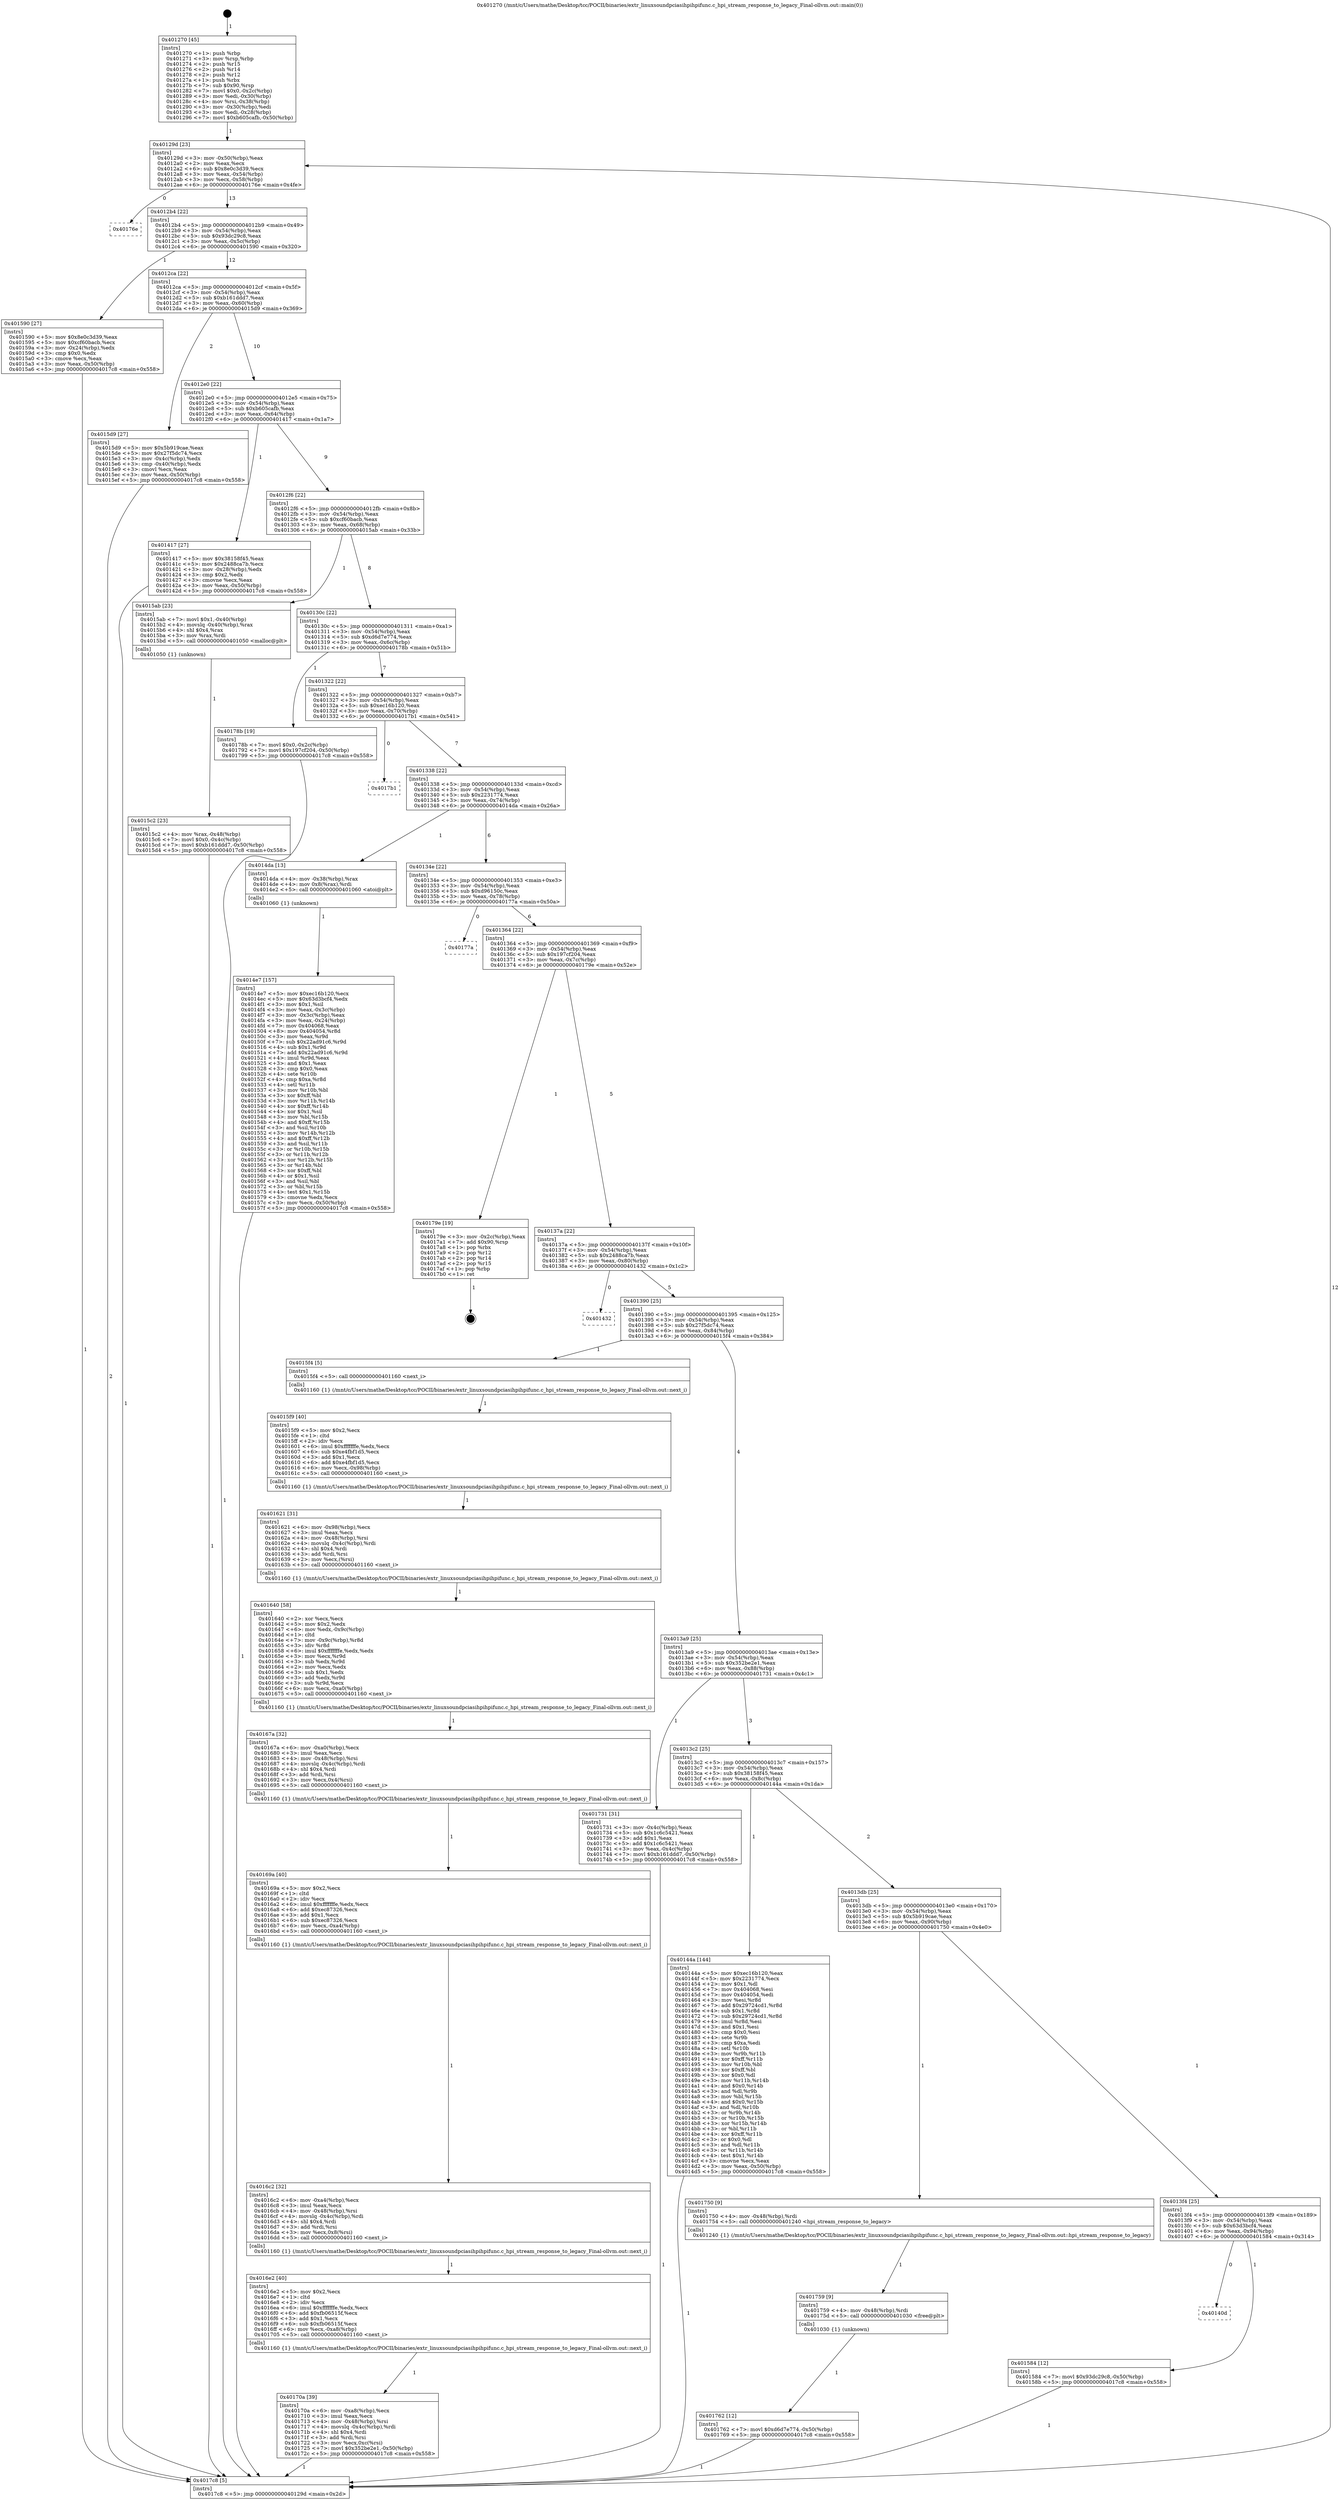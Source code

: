 digraph "0x401270" {
  label = "0x401270 (/mnt/c/Users/mathe/Desktop/tcc/POCII/binaries/extr_linuxsoundpciasihpihpifunc.c_hpi_stream_response_to_legacy_Final-ollvm.out::main(0))"
  labelloc = "t"
  node[shape=record]

  Entry [label="",width=0.3,height=0.3,shape=circle,fillcolor=black,style=filled]
  "0x40129d" [label="{
     0x40129d [23]\l
     | [instrs]\l
     &nbsp;&nbsp;0x40129d \<+3\>: mov -0x50(%rbp),%eax\l
     &nbsp;&nbsp;0x4012a0 \<+2\>: mov %eax,%ecx\l
     &nbsp;&nbsp;0x4012a2 \<+6\>: sub $0x8e0c3d39,%ecx\l
     &nbsp;&nbsp;0x4012a8 \<+3\>: mov %eax,-0x54(%rbp)\l
     &nbsp;&nbsp;0x4012ab \<+3\>: mov %ecx,-0x58(%rbp)\l
     &nbsp;&nbsp;0x4012ae \<+6\>: je 000000000040176e \<main+0x4fe\>\l
  }"]
  "0x40176e" [label="{
     0x40176e\l
  }", style=dashed]
  "0x4012b4" [label="{
     0x4012b4 [22]\l
     | [instrs]\l
     &nbsp;&nbsp;0x4012b4 \<+5\>: jmp 00000000004012b9 \<main+0x49\>\l
     &nbsp;&nbsp;0x4012b9 \<+3\>: mov -0x54(%rbp),%eax\l
     &nbsp;&nbsp;0x4012bc \<+5\>: sub $0x93dc29c8,%eax\l
     &nbsp;&nbsp;0x4012c1 \<+3\>: mov %eax,-0x5c(%rbp)\l
     &nbsp;&nbsp;0x4012c4 \<+6\>: je 0000000000401590 \<main+0x320\>\l
  }"]
  Exit [label="",width=0.3,height=0.3,shape=circle,fillcolor=black,style=filled,peripheries=2]
  "0x401590" [label="{
     0x401590 [27]\l
     | [instrs]\l
     &nbsp;&nbsp;0x401590 \<+5\>: mov $0x8e0c3d39,%eax\l
     &nbsp;&nbsp;0x401595 \<+5\>: mov $0xcf60bacb,%ecx\l
     &nbsp;&nbsp;0x40159a \<+3\>: mov -0x24(%rbp),%edx\l
     &nbsp;&nbsp;0x40159d \<+3\>: cmp $0x0,%edx\l
     &nbsp;&nbsp;0x4015a0 \<+3\>: cmove %ecx,%eax\l
     &nbsp;&nbsp;0x4015a3 \<+3\>: mov %eax,-0x50(%rbp)\l
     &nbsp;&nbsp;0x4015a6 \<+5\>: jmp 00000000004017c8 \<main+0x558\>\l
  }"]
  "0x4012ca" [label="{
     0x4012ca [22]\l
     | [instrs]\l
     &nbsp;&nbsp;0x4012ca \<+5\>: jmp 00000000004012cf \<main+0x5f\>\l
     &nbsp;&nbsp;0x4012cf \<+3\>: mov -0x54(%rbp),%eax\l
     &nbsp;&nbsp;0x4012d2 \<+5\>: sub $0xb161ddd7,%eax\l
     &nbsp;&nbsp;0x4012d7 \<+3\>: mov %eax,-0x60(%rbp)\l
     &nbsp;&nbsp;0x4012da \<+6\>: je 00000000004015d9 \<main+0x369\>\l
  }"]
  "0x401762" [label="{
     0x401762 [12]\l
     | [instrs]\l
     &nbsp;&nbsp;0x401762 \<+7\>: movl $0xd6d7e774,-0x50(%rbp)\l
     &nbsp;&nbsp;0x401769 \<+5\>: jmp 00000000004017c8 \<main+0x558\>\l
  }"]
  "0x4015d9" [label="{
     0x4015d9 [27]\l
     | [instrs]\l
     &nbsp;&nbsp;0x4015d9 \<+5\>: mov $0x5b919cae,%eax\l
     &nbsp;&nbsp;0x4015de \<+5\>: mov $0x27f5dc74,%ecx\l
     &nbsp;&nbsp;0x4015e3 \<+3\>: mov -0x4c(%rbp),%edx\l
     &nbsp;&nbsp;0x4015e6 \<+3\>: cmp -0x40(%rbp),%edx\l
     &nbsp;&nbsp;0x4015e9 \<+3\>: cmovl %ecx,%eax\l
     &nbsp;&nbsp;0x4015ec \<+3\>: mov %eax,-0x50(%rbp)\l
     &nbsp;&nbsp;0x4015ef \<+5\>: jmp 00000000004017c8 \<main+0x558\>\l
  }"]
  "0x4012e0" [label="{
     0x4012e0 [22]\l
     | [instrs]\l
     &nbsp;&nbsp;0x4012e0 \<+5\>: jmp 00000000004012e5 \<main+0x75\>\l
     &nbsp;&nbsp;0x4012e5 \<+3\>: mov -0x54(%rbp),%eax\l
     &nbsp;&nbsp;0x4012e8 \<+5\>: sub $0xb605cafb,%eax\l
     &nbsp;&nbsp;0x4012ed \<+3\>: mov %eax,-0x64(%rbp)\l
     &nbsp;&nbsp;0x4012f0 \<+6\>: je 0000000000401417 \<main+0x1a7\>\l
  }"]
  "0x401759" [label="{
     0x401759 [9]\l
     | [instrs]\l
     &nbsp;&nbsp;0x401759 \<+4\>: mov -0x48(%rbp),%rdi\l
     &nbsp;&nbsp;0x40175d \<+5\>: call 0000000000401030 \<free@plt\>\l
     | [calls]\l
     &nbsp;&nbsp;0x401030 \{1\} (unknown)\l
  }"]
  "0x401417" [label="{
     0x401417 [27]\l
     | [instrs]\l
     &nbsp;&nbsp;0x401417 \<+5\>: mov $0x38158f45,%eax\l
     &nbsp;&nbsp;0x40141c \<+5\>: mov $0x2488ca7b,%ecx\l
     &nbsp;&nbsp;0x401421 \<+3\>: mov -0x28(%rbp),%edx\l
     &nbsp;&nbsp;0x401424 \<+3\>: cmp $0x2,%edx\l
     &nbsp;&nbsp;0x401427 \<+3\>: cmovne %ecx,%eax\l
     &nbsp;&nbsp;0x40142a \<+3\>: mov %eax,-0x50(%rbp)\l
     &nbsp;&nbsp;0x40142d \<+5\>: jmp 00000000004017c8 \<main+0x558\>\l
  }"]
  "0x4012f6" [label="{
     0x4012f6 [22]\l
     | [instrs]\l
     &nbsp;&nbsp;0x4012f6 \<+5\>: jmp 00000000004012fb \<main+0x8b\>\l
     &nbsp;&nbsp;0x4012fb \<+3\>: mov -0x54(%rbp),%eax\l
     &nbsp;&nbsp;0x4012fe \<+5\>: sub $0xcf60bacb,%eax\l
     &nbsp;&nbsp;0x401303 \<+3\>: mov %eax,-0x68(%rbp)\l
     &nbsp;&nbsp;0x401306 \<+6\>: je 00000000004015ab \<main+0x33b\>\l
  }"]
  "0x4017c8" [label="{
     0x4017c8 [5]\l
     | [instrs]\l
     &nbsp;&nbsp;0x4017c8 \<+5\>: jmp 000000000040129d \<main+0x2d\>\l
  }"]
  "0x401270" [label="{
     0x401270 [45]\l
     | [instrs]\l
     &nbsp;&nbsp;0x401270 \<+1\>: push %rbp\l
     &nbsp;&nbsp;0x401271 \<+3\>: mov %rsp,%rbp\l
     &nbsp;&nbsp;0x401274 \<+2\>: push %r15\l
     &nbsp;&nbsp;0x401276 \<+2\>: push %r14\l
     &nbsp;&nbsp;0x401278 \<+2\>: push %r12\l
     &nbsp;&nbsp;0x40127a \<+1\>: push %rbx\l
     &nbsp;&nbsp;0x40127b \<+7\>: sub $0x90,%rsp\l
     &nbsp;&nbsp;0x401282 \<+7\>: movl $0x0,-0x2c(%rbp)\l
     &nbsp;&nbsp;0x401289 \<+3\>: mov %edi,-0x30(%rbp)\l
     &nbsp;&nbsp;0x40128c \<+4\>: mov %rsi,-0x38(%rbp)\l
     &nbsp;&nbsp;0x401290 \<+3\>: mov -0x30(%rbp),%edi\l
     &nbsp;&nbsp;0x401293 \<+3\>: mov %edi,-0x28(%rbp)\l
     &nbsp;&nbsp;0x401296 \<+7\>: movl $0xb605cafb,-0x50(%rbp)\l
  }"]
  "0x40170a" [label="{
     0x40170a [39]\l
     | [instrs]\l
     &nbsp;&nbsp;0x40170a \<+6\>: mov -0xa8(%rbp),%ecx\l
     &nbsp;&nbsp;0x401710 \<+3\>: imul %eax,%ecx\l
     &nbsp;&nbsp;0x401713 \<+4\>: mov -0x48(%rbp),%rsi\l
     &nbsp;&nbsp;0x401717 \<+4\>: movslq -0x4c(%rbp),%rdi\l
     &nbsp;&nbsp;0x40171b \<+4\>: shl $0x4,%rdi\l
     &nbsp;&nbsp;0x40171f \<+3\>: add %rdi,%rsi\l
     &nbsp;&nbsp;0x401722 \<+3\>: mov %ecx,0xc(%rsi)\l
     &nbsp;&nbsp;0x401725 \<+7\>: movl $0x352be2e1,-0x50(%rbp)\l
     &nbsp;&nbsp;0x40172c \<+5\>: jmp 00000000004017c8 \<main+0x558\>\l
  }"]
  "0x4015ab" [label="{
     0x4015ab [23]\l
     | [instrs]\l
     &nbsp;&nbsp;0x4015ab \<+7\>: movl $0x1,-0x40(%rbp)\l
     &nbsp;&nbsp;0x4015b2 \<+4\>: movslq -0x40(%rbp),%rax\l
     &nbsp;&nbsp;0x4015b6 \<+4\>: shl $0x4,%rax\l
     &nbsp;&nbsp;0x4015ba \<+3\>: mov %rax,%rdi\l
     &nbsp;&nbsp;0x4015bd \<+5\>: call 0000000000401050 \<malloc@plt\>\l
     | [calls]\l
     &nbsp;&nbsp;0x401050 \{1\} (unknown)\l
  }"]
  "0x40130c" [label="{
     0x40130c [22]\l
     | [instrs]\l
     &nbsp;&nbsp;0x40130c \<+5\>: jmp 0000000000401311 \<main+0xa1\>\l
     &nbsp;&nbsp;0x401311 \<+3\>: mov -0x54(%rbp),%eax\l
     &nbsp;&nbsp;0x401314 \<+5\>: sub $0xd6d7e774,%eax\l
     &nbsp;&nbsp;0x401319 \<+3\>: mov %eax,-0x6c(%rbp)\l
     &nbsp;&nbsp;0x40131c \<+6\>: je 000000000040178b \<main+0x51b\>\l
  }"]
  "0x4016e2" [label="{
     0x4016e2 [40]\l
     | [instrs]\l
     &nbsp;&nbsp;0x4016e2 \<+5\>: mov $0x2,%ecx\l
     &nbsp;&nbsp;0x4016e7 \<+1\>: cltd\l
     &nbsp;&nbsp;0x4016e8 \<+2\>: idiv %ecx\l
     &nbsp;&nbsp;0x4016ea \<+6\>: imul $0xfffffffe,%edx,%ecx\l
     &nbsp;&nbsp;0x4016f0 \<+6\>: add $0xfb06515f,%ecx\l
     &nbsp;&nbsp;0x4016f6 \<+3\>: add $0x1,%ecx\l
     &nbsp;&nbsp;0x4016f9 \<+6\>: sub $0xfb06515f,%ecx\l
     &nbsp;&nbsp;0x4016ff \<+6\>: mov %ecx,-0xa8(%rbp)\l
     &nbsp;&nbsp;0x401705 \<+5\>: call 0000000000401160 \<next_i\>\l
     | [calls]\l
     &nbsp;&nbsp;0x401160 \{1\} (/mnt/c/Users/mathe/Desktop/tcc/POCII/binaries/extr_linuxsoundpciasihpihpifunc.c_hpi_stream_response_to_legacy_Final-ollvm.out::next_i)\l
  }"]
  "0x40178b" [label="{
     0x40178b [19]\l
     | [instrs]\l
     &nbsp;&nbsp;0x40178b \<+7\>: movl $0x0,-0x2c(%rbp)\l
     &nbsp;&nbsp;0x401792 \<+7\>: movl $0x197cf204,-0x50(%rbp)\l
     &nbsp;&nbsp;0x401799 \<+5\>: jmp 00000000004017c8 \<main+0x558\>\l
  }"]
  "0x401322" [label="{
     0x401322 [22]\l
     | [instrs]\l
     &nbsp;&nbsp;0x401322 \<+5\>: jmp 0000000000401327 \<main+0xb7\>\l
     &nbsp;&nbsp;0x401327 \<+3\>: mov -0x54(%rbp),%eax\l
     &nbsp;&nbsp;0x40132a \<+5\>: sub $0xec16b120,%eax\l
     &nbsp;&nbsp;0x40132f \<+3\>: mov %eax,-0x70(%rbp)\l
     &nbsp;&nbsp;0x401332 \<+6\>: je 00000000004017b1 \<main+0x541\>\l
  }"]
  "0x4016c2" [label="{
     0x4016c2 [32]\l
     | [instrs]\l
     &nbsp;&nbsp;0x4016c2 \<+6\>: mov -0xa4(%rbp),%ecx\l
     &nbsp;&nbsp;0x4016c8 \<+3\>: imul %eax,%ecx\l
     &nbsp;&nbsp;0x4016cb \<+4\>: mov -0x48(%rbp),%rsi\l
     &nbsp;&nbsp;0x4016cf \<+4\>: movslq -0x4c(%rbp),%rdi\l
     &nbsp;&nbsp;0x4016d3 \<+4\>: shl $0x4,%rdi\l
     &nbsp;&nbsp;0x4016d7 \<+3\>: add %rdi,%rsi\l
     &nbsp;&nbsp;0x4016da \<+3\>: mov %ecx,0x8(%rsi)\l
     &nbsp;&nbsp;0x4016dd \<+5\>: call 0000000000401160 \<next_i\>\l
     | [calls]\l
     &nbsp;&nbsp;0x401160 \{1\} (/mnt/c/Users/mathe/Desktop/tcc/POCII/binaries/extr_linuxsoundpciasihpihpifunc.c_hpi_stream_response_to_legacy_Final-ollvm.out::next_i)\l
  }"]
  "0x4017b1" [label="{
     0x4017b1\l
  }", style=dashed]
  "0x401338" [label="{
     0x401338 [22]\l
     | [instrs]\l
     &nbsp;&nbsp;0x401338 \<+5\>: jmp 000000000040133d \<main+0xcd\>\l
     &nbsp;&nbsp;0x40133d \<+3\>: mov -0x54(%rbp),%eax\l
     &nbsp;&nbsp;0x401340 \<+5\>: sub $0x2231774,%eax\l
     &nbsp;&nbsp;0x401345 \<+3\>: mov %eax,-0x74(%rbp)\l
     &nbsp;&nbsp;0x401348 \<+6\>: je 00000000004014da \<main+0x26a\>\l
  }"]
  "0x40169a" [label="{
     0x40169a [40]\l
     | [instrs]\l
     &nbsp;&nbsp;0x40169a \<+5\>: mov $0x2,%ecx\l
     &nbsp;&nbsp;0x40169f \<+1\>: cltd\l
     &nbsp;&nbsp;0x4016a0 \<+2\>: idiv %ecx\l
     &nbsp;&nbsp;0x4016a2 \<+6\>: imul $0xfffffffe,%edx,%ecx\l
     &nbsp;&nbsp;0x4016a8 \<+6\>: add $0xec87326,%ecx\l
     &nbsp;&nbsp;0x4016ae \<+3\>: add $0x1,%ecx\l
     &nbsp;&nbsp;0x4016b1 \<+6\>: sub $0xec87326,%ecx\l
     &nbsp;&nbsp;0x4016b7 \<+6\>: mov %ecx,-0xa4(%rbp)\l
     &nbsp;&nbsp;0x4016bd \<+5\>: call 0000000000401160 \<next_i\>\l
     | [calls]\l
     &nbsp;&nbsp;0x401160 \{1\} (/mnt/c/Users/mathe/Desktop/tcc/POCII/binaries/extr_linuxsoundpciasihpihpifunc.c_hpi_stream_response_to_legacy_Final-ollvm.out::next_i)\l
  }"]
  "0x4014da" [label="{
     0x4014da [13]\l
     | [instrs]\l
     &nbsp;&nbsp;0x4014da \<+4\>: mov -0x38(%rbp),%rax\l
     &nbsp;&nbsp;0x4014de \<+4\>: mov 0x8(%rax),%rdi\l
     &nbsp;&nbsp;0x4014e2 \<+5\>: call 0000000000401060 \<atoi@plt\>\l
     | [calls]\l
     &nbsp;&nbsp;0x401060 \{1\} (unknown)\l
  }"]
  "0x40134e" [label="{
     0x40134e [22]\l
     | [instrs]\l
     &nbsp;&nbsp;0x40134e \<+5\>: jmp 0000000000401353 \<main+0xe3\>\l
     &nbsp;&nbsp;0x401353 \<+3\>: mov -0x54(%rbp),%eax\l
     &nbsp;&nbsp;0x401356 \<+5\>: sub $0xd96150c,%eax\l
     &nbsp;&nbsp;0x40135b \<+3\>: mov %eax,-0x78(%rbp)\l
     &nbsp;&nbsp;0x40135e \<+6\>: je 000000000040177a \<main+0x50a\>\l
  }"]
  "0x40167a" [label="{
     0x40167a [32]\l
     | [instrs]\l
     &nbsp;&nbsp;0x40167a \<+6\>: mov -0xa0(%rbp),%ecx\l
     &nbsp;&nbsp;0x401680 \<+3\>: imul %eax,%ecx\l
     &nbsp;&nbsp;0x401683 \<+4\>: mov -0x48(%rbp),%rsi\l
     &nbsp;&nbsp;0x401687 \<+4\>: movslq -0x4c(%rbp),%rdi\l
     &nbsp;&nbsp;0x40168b \<+4\>: shl $0x4,%rdi\l
     &nbsp;&nbsp;0x40168f \<+3\>: add %rdi,%rsi\l
     &nbsp;&nbsp;0x401692 \<+3\>: mov %ecx,0x4(%rsi)\l
     &nbsp;&nbsp;0x401695 \<+5\>: call 0000000000401160 \<next_i\>\l
     | [calls]\l
     &nbsp;&nbsp;0x401160 \{1\} (/mnt/c/Users/mathe/Desktop/tcc/POCII/binaries/extr_linuxsoundpciasihpihpifunc.c_hpi_stream_response_to_legacy_Final-ollvm.out::next_i)\l
  }"]
  "0x40177a" [label="{
     0x40177a\l
  }", style=dashed]
  "0x401364" [label="{
     0x401364 [22]\l
     | [instrs]\l
     &nbsp;&nbsp;0x401364 \<+5\>: jmp 0000000000401369 \<main+0xf9\>\l
     &nbsp;&nbsp;0x401369 \<+3\>: mov -0x54(%rbp),%eax\l
     &nbsp;&nbsp;0x40136c \<+5\>: sub $0x197cf204,%eax\l
     &nbsp;&nbsp;0x401371 \<+3\>: mov %eax,-0x7c(%rbp)\l
     &nbsp;&nbsp;0x401374 \<+6\>: je 000000000040179e \<main+0x52e\>\l
  }"]
  "0x401640" [label="{
     0x401640 [58]\l
     | [instrs]\l
     &nbsp;&nbsp;0x401640 \<+2\>: xor %ecx,%ecx\l
     &nbsp;&nbsp;0x401642 \<+5\>: mov $0x2,%edx\l
     &nbsp;&nbsp;0x401647 \<+6\>: mov %edx,-0x9c(%rbp)\l
     &nbsp;&nbsp;0x40164d \<+1\>: cltd\l
     &nbsp;&nbsp;0x40164e \<+7\>: mov -0x9c(%rbp),%r8d\l
     &nbsp;&nbsp;0x401655 \<+3\>: idiv %r8d\l
     &nbsp;&nbsp;0x401658 \<+6\>: imul $0xfffffffe,%edx,%edx\l
     &nbsp;&nbsp;0x40165e \<+3\>: mov %ecx,%r9d\l
     &nbsp;&nbsp;0x401661 \<+3\>: sub %edx,%r9d\l
     &nbsp;&nbsp;0x401664 \<+2\>: mov %ecx,%edx\l
     &nbsp;&nbsp;0x401666 \<+3\>: sub $0x1,%edx\l
     &nbsp;&nbsp;0x401669 \<+3\>: add %edx,%r9d\l
     &nbsp;&nbsp;0x40166c \<+3\>: sub %r9d,%ecx\l
     &nbsp;&nbsp;0x40166f \<+6\>: mov %ecx,-0xa0(%rbp)\l
     &nbsp;&nbsp;0x401675 \<+5\>: call 0000000000401160 \<next_i\>\l
     | [calls]\l
     &nbsp;&nbsp;0x401160 \{1\} (/mnt/c/Users/mathe/Desktop/tcc/POCII/binaries/extr_linuxsoundpciasihpihpifunc.c_hpi_stream_response_to_legacy_Final-ollvm.out::next_i)\l
  }"]
  "0x40179e" [label="{
     0x40179e [19]\l
     | [instrs]\l
     &nbsp;&nbsp;0x40179e \<+3\>: mov -0x2c(%rbp),%eax\l
     &nbsp;&nbsp;0x4017a1 \<+7\>: add $0x90,%rsp\l
     &nbsp;&nbsp;0x4017a8 \<+1\>: pop %rbx\l
     &nbsp;&nbsp;0x4017a9 \<+2\>: pop %r12\l
     &nbsp;&nbsp;0x4017ab \<+2\>: pop %r14\l
     &nbsp;&nbsp;0x4017ad \<+2\>: pop %r15\l
     &nbsp;&nbsp;0x4017af \<+1\>: pop %rbp\l
     &nbsp;&nbsp;0x4017b0 \<+1\>: ret\l
  }"]
  "0x40137a" [label="{
     0x40137a [22]\l
     | [instrs]\l
     &nbsp;&nbsp;0x40137a \<+5\>: jmp 000000000040137f \<main+0x10f\>\l
     &nbsp;&nbsp;0x40137f \<+3\>: mov -0x54(%rbp),%eax\l
     &nbsp;&nbsp;0x401382 \<+5\>: sub $0x2488ca7b,%eax\l
     &nbsp;&nbsp;0x401387 \<+3\>: mov %eax,-0x80(%rbp)\l
     &nbsp;&nbsp;0x40138a \<+6\>: je 0000000000401432 \<main+0x1c2\>\l
  }"]
  "0x401621" [label="{
     0x401621 [31]\l
     | [instrs]\l
     &nbsp;&nbsp;0x401621 \<+6\>: mov -0x98(%rbp),%ecx\l
     &nbsp;&nbsp;0x401627 \<+3\>: imul %eax,%ecx\l
     &nbsp;&nbsp;0x40162a \<+4\>: mov -0x48(%rbp),%rsi\l
     &nbsp;&nbsp;0x40162e \<+4\>: movslq -0x4c(%rbp),%rdi\l
     &nbsp;&nbsp;0x401632 \<+4\>: shl $0x4,%rdi\l
     &nbsp;&nbsp;0x401636 \<+3\>: add %rdi,%rsi\l
     &nbsp;&nbsp;0x401639 \<+2\>: mov %ecx,(%rsi)\l
     &nbsp;&nbsp;0x40163b \<+5\>: call 0000000000401160 \<next_i\>\l
     | [calls]\l
     &nbsp;&nbsp;0x401160 \{1\} (/mnt/c/Users/mathe/Desktop/tcc/POCII/binaries/extr_linuxsoundpciasihpihpifunc.c_hpi_stream_response_to_legacy_Final-ollvm.out::next_i)\l
  }"]
  "0x401432" [label="{
     0x401432\l
  }", style=dashed]
  "0x401390" [label="{
     0x401390 [25]\l
     | [instrs]\l
     &nbsp;&nbsp;0x401390 \<+5\>: jmp 0000000000401395 \<main+0x125\>\l
     &nbsp;&nbsp;0x401395 \<+3\>: mov -0x54(%rbp),%eax\l
     &nbsp;&nbsp;0x401398 \<+5\>: sub $0x27f5dc74,%eax\l
     &nbsp;&nbsp;0x40139d \<+6\>: mov %eax,-0x84(%rbp)\l
     &nbsp;&nbsp;0x4013a3 \<+6\>: je 00000000004015f4 \<main+0x384\>\l
  }"]
  "0x4015f9" [label="{
     0x4015f9 [40]\l
     | [instrs]\l
     &nbsp;&nbsp;0x4015f9 \<+5\>: mov $0x2,%ecx\l
     &nbsp;&nbsp;0x4015fe \<+1\>: cltd\l
     &nbsp;&nbsp;0x4015ff \<+2\>: idiv %ecx\l
     &nbsp;&nbsp;0x401601 \<+6\>: imul $0xfffffffe,%edx,%ecx\l
     &nbsp;&nbsp;0x401607 \<+6\>: sub $0xe4fbf1d5,%ecx\l
     &nbsp;&nbsp;0x40160d \<+3\>: add $0x1,%ecx\l
     &nbsp;&nbsp;0x401610 \<+6\>: add $0xe4fbf1d5,%ecx\l
     &nbsp;&nbsp;0x401616 \<+6\>: mov %ecx,-0x98(%rbp)\l
     &nbsp;&nbsp;0x40161c \<+5\>: call 0000000000401160 \<next_i\>\l
     | [calls]\l
     &nbsp;&nbsp;0x401160 \{1\} (/mnt/c/Users/mathe/Desktop/tcc/POCII/binaries/extr_linuxsoundpciasihpihpifunc.c_hpi_stream_response_to_legacy_Final-ollvm.out::next_i)\l
  }"]
  "0x4015f4" [label="{
     0x4015f4 [5]\l
     | [instrs]\l
     &nbsp;&nbsp;0x4015f4 \<+5\>: call 0000000000401160 \<next_i\>\l
     | [calls]\l
     &nbsp;&nbsp;0x401160 \{1\} (/mnt/c/Users/mathe/Desktop/tcc/POCII/binaries/extr_linuxsoundpciasihpihpifunc.c_hpi_stream_response_to_legacy_Final-ollvm.out::next_i)\l
  }"]
  "0x4013a9" [label="{
     0x4013a9 [25]\l
     | [instrs]\l
     &nbsp;&nbsp;0x4013a9 \<+5\>: jmp 00000000004013ae \<main+0x13e\>\l
     &nbsp;&nbsp;0x4013ae \<+3\>: mov -0x54(%rbp),%eax\l
     &nbsp;&nbsp;0x4013b1 \<+5\>: sub $0x352be2e1,%eax\l
     &nbsp;&nbsp;0x4013b6 \<+6\>: mov %eax,-0x88(%rbp)\l
     &nbsp;&nbsp;0x4013bc \<+6\>: je 0000000000401731 \<main+0x4c1\>\l
  }"]
  "0x4015c2" [label="{
     0x4015c2 [23]\l
     | [instrs]\l
     &nbsp;&nbsp;0x4015c2 \<+4\>: mov %rax,-0x48(%rbp)\l
     &nbsp;&nbsp;0x4015c6 \<+7\>: movl $0x0,-0x4c(%rbp)\l
     &nbsp;&nbsp;0x4015cd \<+7\>: movl $0xb161ddd7,-0x50(%rbp)\l
     &nbsp;&nbsp;0x4015d4 \<+5\>: jmp 00000000004017c8 \<main+0x558\>\l
  }"]
  "0x401731" [label="{
     0x401731 [31]\l
     | [instrs]\l
     &nbsp;&nbsp;0x401731 \<+3\>: mov -0x4c(%rbp),%eax\l
     &nbsp;&nbsp;0x401734 \<+5\>: sub $0x1c6c5421,%eax\l
     &nbsp;&nbsp;0x401739 \<+3\>: add $0x1,%eax\l
     &nbsp;&nbsp;0x40173c \<+5\>: add $0x1c6c5421,%eax\l
     &nbsp;&nbsp;0x401741 \<+3\>: mov %eax,-0x4c(%rbp)\l
     &nbsp;&nbsp;0x401744 \<+7\>: movl $0xb161ddd7,-0x50(%rbp)\l
     &nbsp;&nbsp;0x40174b \<+5\>: jmp 00000000004017c8 \<main+0x558\>\l
  }"]
  "0x4013c2" [label="{
     0x4013c2 [25]\l
     | [instrs]\l
     &nbsp;&nbsp;0x4013c2 \<+5\>: jmp 00000000004013c7 \<main+0x157\>\l
     &nbsp;&nbsp;0x4013c7 \<+3\>: mov -0x54(%rbp),%eax\l
     &nbsp;&nbsp;0x4013ca \<+5\>: sub $0x38158f45,%eax\l
     &nbsp;&nbsp;0x4013cf \<+6\>: mov %eax,-0x8c(%rbp)\l
     &nbsp;&nbsp;0x4013d5 \<+6\>: je 000000000040144a \<main+0x1da\>\l
  }"]
  "0x40140d" [label="{
     0x40140d\l
  }", style=dashed]
  "0x40144a" [label="{
     0x40144a [144]\l
     | [instrs]\l
     &nbsp;&nbsp;0x40144a \<+5\>: mov $0xec16b120,%eax\l
     &nbsp;&nbsp;0x40144f \<+5\>: mov $0x2231774,%ecx\l
     &nbsp;&nbsp;0x401454 \<+2\>: mov $0x1,%dl\l
     &nbsp;&nbsp;0x401456 \<+7\>: mov 0x404068,%esi\l
     &nbsp;&nbsp;0x40145d \<+7\>: mov 0x404054,%edi\l
     &nbsp;&nbsp;0x401464 \<+3\>: mov %esi,%r8d\l
     &nbsp;&nbsp;0x401467 \<+7\>: add $0x29724cd1,%r8d\l
     &nbsp;&nbsp;0x40146e \<+4\>: sub $0x1,%r8d\l
     &nbsp;&nbsp;0x401472 \<+7\>: sub $0x29724cd1,%r8d\l
     &nbsp;&nbsp;0x401479 \<+4\>: imul %r8d,%esi\l
     &nbsp;&nbsp;0x40147d \<+3\>: and $0x1,%esi\l
     &nbsp;&nbsp;0x401480 \<+3\>: cmp $0x0,%esi\l
     &nbsp;&nbsp;0x401483 \<+4\>: sete %r9b\l
     &nbsp;&nbsp;0x401487 \<+3\>: cmp $0xa,%edi\l
     &nbsp;&nbsp;0x40148a \<+4\>: setl %r10b\l
     &nbsp;&nbsp;0x40148e \<+3\>: mov %r9b,%r11b\l
     &nbsp;&nbsp;0x401491 \<+4\>: xor $0xff,%r11b\l
     &nbsp;&nbsp;0x401495 \<+3\>: mov %r10b,%bl\l
     &nbsp;&nbsp;0x401498 \<+3\>: xor $0xff,%bl\l
     &nbsp;&nbsp;0x40149b \<+3\>: xor $0x0,%dl\l
     &nbsp;&nbsp;0x40149e \<+3\>: mov %r11b,%r14b\l
     &nbsp;&nbsp;0x4014a1 \<+4\>: and $0x0,%r14b\l
     &nbsp;&nbsp;0x4014a5 \<+3\>: and %dl,%r9b\l
     &nbsp;&nbsp;0x4014a8 \<+3\>: mov %bl,%r15b\l
     &nbsp;&nbsp;0x4014ab \<+4\>: and $0x0,%r15b\l
     &nbsp;&nbsp;0x4014af \<+3\>: and %dl,%r10b\l
     &nbsp;&nbsp;0x4014b2 \<+3\>: or %r9b,%r14b\l
     &nbsp;&nbsp;0x4014b5 \<+3\>: or %r10b,%r15b\l
     &nbsp;&nbsp;0x4014b8 \<+3\>: xor %r15b,%r14b\l
     &nbsp;&nbsp;0x4014bb \<+3\>: or %bl,%r11b\l
     &nbsp;&nbsp;0x4014be \<+4\>: xor $0xff,%r11b\l
     &nbsp;&nbsp;0x4014c2 \<+3\>: or $0x0,%dl\l
     &nbsp;&nbsp;0x4014c5 \<+3\>: and %dl,%r11b\l
     &nbsp;&nbsp;0x4014c8 \<+3\>: or %r11b,%r14b\l
     &nbsp;&nbsp;0x4014cb \<+4\>: test $0x1,%r14b\l
     &nbsp;&nbsp;0x4014cf \<+3\>: cmovne %ecx,%eax\l
     &nbsp;&nbsp;0x4014d2 \<+3\>: mov %eax,-0x50(%rbp)\l
     &nbsp;&nbsp;0x4014d5 \<+5\>: jmp 00000000004017c8 \<main+0x558\>\l
  }"]
  "0x4013db" [label="{
     0x4013db [25]\l
     | [instrs]\l
     &nbsp;&nbsp;0x4013db \<+5\>: jmp 00000000004013e0 \<main+0x170\>\l
     &nbsp;&nbsp;0x4013e0 \<+3\>: mov -0x54(%rbp),%eax\l
     &nbsp;&nbsp;0x4013e3 \<+5\>: sub $0x5b919cae,%eax\l
     &nbsp;&nbsp;0x4013e8 \<+6\>: mov %eax,-0x90(%rbp)\l
     &nbsp;&nbsp;0x4013ee \<+6\>: je 0000000000401750 \<main+0x4e0\>\l
  }"]
  "0x4014e7" [label="{
     0x4014e7 [157]\l
     | [instrs]\l
     &nbsp;&nbsp;0x4014e7 \<+5\>: mov $0xec16b120,%ecx\l
     &nbsp;&nbsp;0x4014ec \<+5\>: mov $0x63d3bcf4,%edx\l
     &nbsp;&nbsp;0x4014f1 \<+3\>: mov $0x1,%sil\l
     &nbsp;&nbsp;0x4014f4 \<+3\>: mov %eax,-0x3c(%rbp)\l
     &nbsp;&nbsp;0x4014f7 \<+3\>: mov -0x3c(%rbp),%eax\l
     &nbsp;&nbsp;0x4014fa \<+3\>: mov %eax,-0x24(%rbp)\l
     &nbsp;&nbsp;0x4014fd \<+7\>: mov 0x404068,%eax\l
     &nbsp;&nbsp;0x401504 \<+8\>: mov 0x404054,%r8d\l
     &nbsp;&nbsp;0x40150c \<+3\>: mov %eax,%r9d\l
     &nbsp;&nbsp;0x40150f \<+7\>: sub $0x22ad91c6,%r9d\l
     &nbsp;&nbsp;0x401516 \<+4\>: sub $0x1,%r9d\l
     &nbsp;&nbsp;0x40151a \<+7\>: add $0x22ad91c6,%r9d\l
     &nbsp;&nbsp;0x401521 \<+4\>: imul %r9d,%eax\l
     &nbsp;&nbsp;0x401525 \<+3\>: and $0x1,%eax\l
     &nbsp;&nbsp;0x401528 \<+3\>: cmp $0x0,%eax\l
     &nbsp;&nbsp;0x40152b \<+4\>: sete %r10b\l
     &nbsp;&nbsp;0x40152f \<+4\>: cmp $0xa,%r8d\l
     &nbsp;&nbsp;0x401533 \<+4\>: setl %r11b\l
     &nbsp;&nbsp;0x401537 \<+3\>: mov %r10b,%bl\l
     &nbsp;&nbsp;0x40153a \<+3\>: xor $0xff,%bl\l
     &nbsp;&nbsp;0x40153d \<+3\>: mov %r11b,%r14b\l
     &nbsp;&nbsp;0x401540 \<+4\>: xor $0xff,%r14b\l
     &nbsp;&nbsp;0x401544 \<+4\>: xor $0x1,%sil\l
     &nbsp;&nbsp;0x401548 \<+3\>: mov %bl,%r15b\l
     &nbsp;&nbsp;0x40154b \<+4\>: and $0xff,%r15b\l
     &nbsp;&nbsp;0x40154f \<+3\>: and %sil,%r10b\l
     &nbsp;&nbsp;0x401552 \<+3\>: mov %r14b,%r12b\l
     &nbsp;&nbsp;0x401555 \<+4\>: and $0xff,%r12b\l
     &nbsp;&nbsp;0x401559 \<+3\>: and %sil,%r11b\l
     &nbsp;&nbsp;0x40155c \<+3\>: or %r10b,%r15b\l
     &nbsp;&nbsp;0x40155f \<+3\>: or %r11b,%r12b\l
     &nbsp;&nbsp;0x401562 \<+3\>: xor %r12b,%r15b\l
     &nbsp;&nbsp;0x401565 \<+3\>: or %r14b,%bl\l
     &nbsp;&nbsp;0x401568 \<+3\>: xor $0xff,%bl\l
     &nbsp;&nbsp;0x40156b \<+4\>: or $0x1,%sil\l
     &nbsp;&nbsp;0x40156f \<+3\>: and %sil,%bl\l
     &nbsp;&nbsp;0x401572 \<+3\>: or %bl,%r15b\l
     &nbsp;&nbsp;0x401575 \<+4\>: test $0x1,%r15b\l
     &nbsp;&nbsp;0x401579 \<+3\>: cmovne %edx,%ecx\l
     &nbsp;&nbsp;0x40157c \<+3\>: mov %ecx,-0x50(%rbp)\l
     &nbsp;&nbsp;0x40157f \<+5\>: jmp 00000000004017c8 \<main+0x558\>\l
  }"]
  "0x401584" [label="{
     0x401584 [12]\l
     | [instrs]\l
     &nbsp;&nbsp;0x401584 \<+7\>: movl $0x93dc29c8,-0x50(%rbp)\l
     &nbsp;&nbsp;0x40158b \<+5\>: jmp 00000000004017c8 \<main+0x558\>\l
  }"]
  "0x401750" [label="{
     0x401750 [9]\l
     | [instrs]\l
     &nbsp;&nbsp;0x401750 \<+4\>: mov -0x48(%rbp),%rdi\l
     &nbsp;&nbsp;0x401754 \<+5\>: call 0000000000401240 \<hpi_stream_response_to_legacy\>\l
     | [calls]\l
     &nbsp;&nbsp;0x401240 \{1\} (/mnt/c/Users/mathe/Desktop/tcc/POCII/binaries/extr_linuxsoundpciasihpihpifunc.c_hpi_stream_response_to_legacy_Final-ollvm.out::hpi_stream_response_to_legacy)\l
  }"]
  "0x4013f4" [label="{
     0x4013f4 [25]\l
     | [instrs]\l
     &nbsp;&nbsp;0x4013f4 \<+5\>: jmp 00000000004013f9 \<main+0x189\>\l
     &nbsp;&nbsp;0x4013f9 \<+3\>: mov -0x54(%rbp),%eax\l
     &nbsp;&nbsp;0x4013fc \<+5\>: sub $0x63d3bcf4,%eax\l
     &nbsp;&nbsp;0x401401 \<+6\>: mov %eax,-0x94(%rbp)\l
     &nbsp;&nbsp;0x401407 \<+6\>: je 0000000000401584 \<main+0x314\>\l
  }"]
  Entry -> "0x401270" [label=" 1"]
  "0x40129d" -> "0x40176e" [label=" 0"]
  "0x40129d" -> "0x4012b4" [label=" 13"]
  "0x40179e" -> Exit [label=" 1"]
  "0x4012b4" -> "0x401590" [label=" 1"]
  "0x4012b4" -> "0x4012ca" [label=" 12"]
  "0x40178b" -> "0x4017c8" [label=" 1"]
  "0x4012ca" -> "0x4015d9" [label=" 2"]
  "0x4012ca" -> "0x4012e0" [label=" 10"]
  "0x401762" -> "0x4017c8" [label=" 1"]
  "0x4012e0" -> "0x401417" [label=" 1"]
  "0x4012e0" -> "0x4012f6" [label=" 9"]
  "0x401417" -> "0x4017c8" [label=" 1"]
  "0x401270" -> "0x40129d" [label=" 1"]
  "0x4017c8" -> "0x40129d" [label=" 12"]
  "0x401759" -> "0x401762" [label=" 1"]
  "0x4012f6" -> "0x4015ab" [label=" 1"]
  "0x4012f6" -> "0x40130c" [label=" 8"]
  "0x401750" -> "0x401759" [label=" 1"]
  "0x40130c" -> "0x40178b" [label=" 1"]
  "0x40130c" -> "0x401322" [label=" 7"]
  "0x401731" -> "0x4017c8" [label=" 1"]
  "0x401322" -> "0x4017b1" [label=" 0"]
  "0x401322" -> "0x401338" [label=" 7"]
  "0x40170a" -> "0x4017c8" [label=" 1"]
  "0x401338" -> "0x4014da" [label=" 1"]
  "0x401338" -> "0x40134e" [label=" 6"]
  "0x4016e2" -> "0x40170a" [label=" 1"]
  "0x40134e" -> "0x40177a" [label=" 0"]
  "0x40134e" -> "0x401364" [label=" 6"]
  "0x4016c2" -> "0x4016e2" [label=" 1"]
  "0x401364" -> "0x40179e" [label=" 1"]
  "0x401364" -> "0x40137a" [label=" 5"]
  "0x40169a" -> "0x4016c2" [label=" 1"]
  "0x40137a" -> "0x401432" [label=" 0"]
  "0x40137a" -> "0x401390" [label=" 5"]
  "0x40167a" -> "0x40169a" [label=" 1"]
  "0x401390" -> "0x4015f4" [label=" 1"]
  "0x401390" -> "0x4013a9" [label=" 4"]
  "0x401640" -> "0x40167a" [label=" 1"]
  "0x4013a9" -> "0x401731" [label=" 1"]
  "0x4013a9" -> "0x4013c2" [label=" 3"]
  "0x401621" -> "0x401640" [label=" 1"]
  "0x4013c2" -> "0x40144a" [label=" 1"]
  "0x4013c2" -> "0x4013db" [label=" 2"]
  "0x40144a" -> "0x4017c8" [label=" 1"]
  "0x4014da" -> "0x4014e7" [label=" 1"]
  "0x4014e7" -> "0x4017c8" [label=" 1"]
  "0x4015f9" -> "0x401621" [label=" 1"]
  "0x4013db" -> "0x401750" [label=" 1"]
  "0x4013db" -> "0x4013f4" [label=" 1"]
  "0x4015f4" -> "0x4015f9" [label=" 1"]
  "0x4013f4" -> "0x401584" [label=" 1"]
  "0x4013f4" -> "0x40140d" [label=" 0"]
  "0x401584" -> "0x4017c8" [label=" 1"]
  "0x401590" -> "0x4017c8" [label=" 1"]
  "0x4015ab" -> "0x4015c2" [label=" 1"]
  "0x4015c2" -> "0x4017c8" [label=" 1"]
  "0x4015d9" -> "0x4017c8" [label=" 2"]
}
